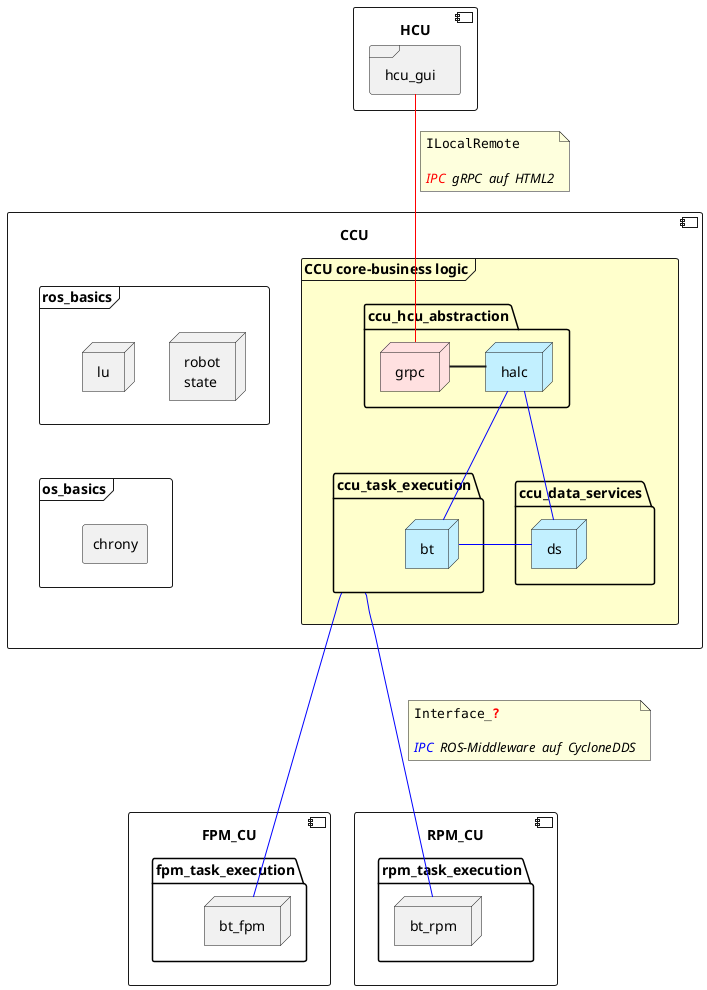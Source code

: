 @startuml CCU Context C1


skinparam DefaultTextAlignment left
component HCU {
    frame hcu_gui {
    }
}

component CCU {
    frame ccu as "CCU core-business logic" #BUSINESS {
        folder ccu_data_services {
            node ds #APPLICATION
        }
        folder ccu_task_execution  {
            node bt #APPLICATION
        }
        folder ccu_hcu_abstraction #BUSINESS {
            node halc #APPLICATION
            node grpc #IMPLEMENTATION
            hcu_gui -- grpc #RED
            note right of link
                ""ILocalRemote""

                //<FONT COLOR="RED">IPC</FONT>  gRPC  auf  HTML2//
            end note
            grpc -[bold]right- halc
        }
    }
    frame ros_basics  {
        node r as "robot\nstate"
        node lu

    }
    frame os_basics  {
        rectangle chrony
    }
    ros_basics -[hidden]- os_basics
}

component FPM_CU {
    folder fpm_task_execution {
        node bt_fpm
    }
}
component RPM_CU {
    folder rpm_task_execution {
        node bt_rpm
    }
}
halc -- bt #BLUE
bt - ds #BLUE
halc - ds #BLUE
ccu_task_execution --- bt_fpm #BLUE
ccu_task_execution --- bt_rpm #BLUE
note right of link
    ""Interface_<FONT COLOR="RED">**?**</FONT>""

    //<FONT COLOR="BLUE">IPC</FONT>  ROS-Middleware  auf  CycloneDDS//
end note




@enduml
